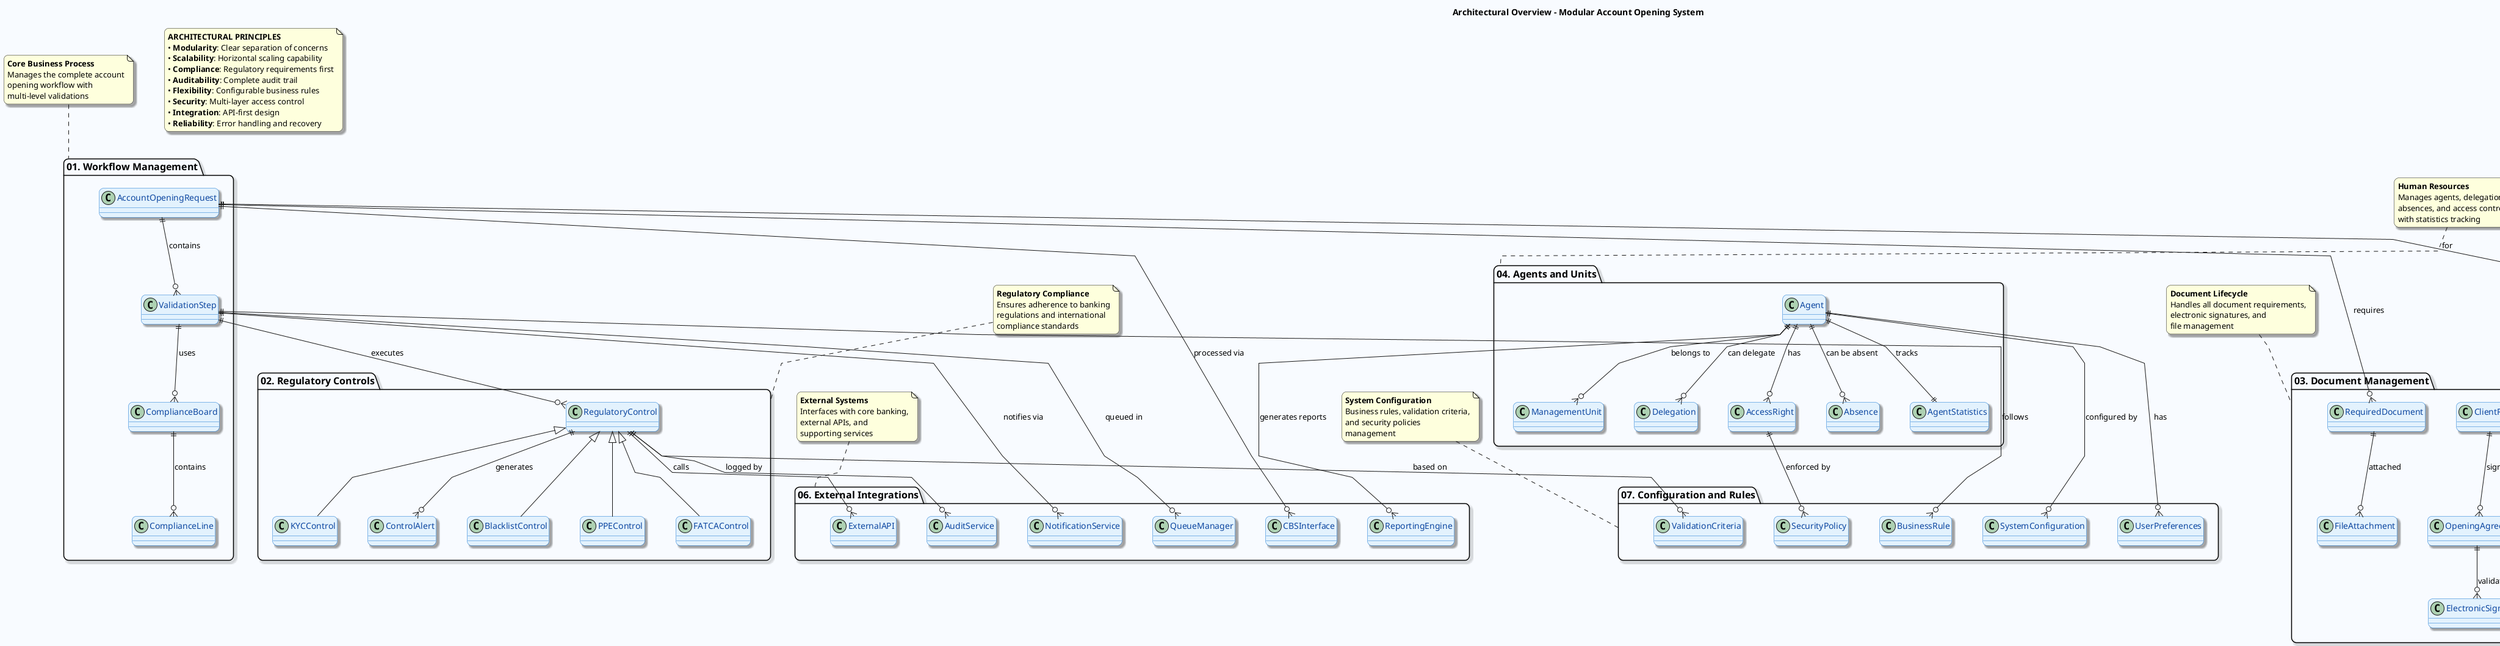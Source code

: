 @startuml ArchitecturalOverview
skinparam linetype polyline
skinparam backgroundColor #F8FBFF
skinparam classBorderColor #1976D2
skinparam classFontColor #0D47A1
skinparam classBackgroundColor #E3F2FD
skinparam classFontSize 14
skinparam packageFontSize 16
skinparam shadowing true
skinparam roundCorner 15
skinparam nodesep 50
skinparam ranksep 40

title Architectural Overview - Modular Account Opening System

package "01. Workflow Management" as Workflow {
  class AccountOpeningRequest
  class ValidationStep  
  class ComplianceBoard
  class ComplianceLine
}

package "02. Regulatory Controls" as Controls {
  class RegulatoryControl
  class BlacklistControl
  class PPEControl
  class FATCAControl
  class KYCControl
  class ControlAlert
}

package "03. Document Management" as Documents {
  class RequiredDocument
  class ClientRecord
  class OpeningAgreement
  class ElectronicSignature
  class FileAttachment
}

package "04. Agents and Units" as Agents {
  class Agent
  class ManagementUnit
  class Delegation
  class Absence
  class AccessRight
  class AgentStatistics
}

package "05. Client and Data" as Client {
  class PotentialClient
  class PersonalData
  class ProfessionalData
  class Address
  class ContactInfo
  class IdentityDocument
}

package "06. External Integrations" as Integration {
  class CBSInterface
  class ExternalAPI
  class NotificationService
  class AuditService
  class ReportingEngine
  class QueueManager
}

package "07. Configuration and Rules" as Config {
  class BusinessRule
  class ValidationCriteria
  class SystemConfiguration
  class UserPreferences
  class SecurityPolicy
}

' === MAIN RELATIONSHIPS ===

' Workflow connections
AccountOpeningRequest ||--o{ ValidationStep : "contains"
ValidationStep ||--o{ ComplianceBoard : "uses"
ComplianceBoard ||--o{ ComplianceLine : "contains"

' Control relationships
ValidationStep ||--o{ RegulatoryControl : "executes"
RegulatoryControl <|-- BlacklistControl
RegulatoryControl <|-- PPEControl
RegulatoryControl <|-- FATCAControl
RegulatoryControl <|-- KYCControl
RegulatoryControl ||--o{ ControlAlert : "generates"

' Document management
AccountOpeningRequest ||--o{ RequiredDocument : "requires"
PotentialClient ||--|| ClientRecord : "has"
ClientRecord ||--o{ OpeningAgreement : "signs"
OpeningAgreement ||--o{ ElectronicSignature : "validated by"
RequiredDocument ||--o{ FileAttachment : "attached"

' Agent and delegation system
Agent ||--o{ ManagementUnit : "belongs to"
Agent ||--o{ Delegation : "can delegate"
Agent ||--o{ Absence : "can be absent"
Agent ||--o{ AccessRight : "has"
Agent ||--|| AgentStatistics : "tracks"

' Client data relationships
AccountOpeningRequest ||--|| PotentialClient : "for"
PotentialClient ||--|| PersonalData : "has"
PotentialClient ||--o{ ProfessionalData : "may have"
PotentialClient ||--o{ Address : "resides at"
PotentialClient ||--o{ ContactInfo : "contacted via"
PotentialClient ||--o{ IdentityDocument : "identified by"

' External integrations
AccountOpeningRequest ||--o{ CBSInterface : "processed via"
RegulatoryControl ||--o{ ExternalAPI : "calls"
ValidationStep ||--o{ NotificationService : "notifies via"
RegulatoryControl ||--o{ AuditService : "logged by"
Agent ||--o{ ReportingEngine : "generates reports"
ValidationStep ||--o{ QueueManager : "queued in"

' Configuration relationships
ValidationStep ||--o{ BusinessRule : "follows"
RegulatoryControl ||--o{ ValidationCriteria : "based on"
Agent ||--o{ SystemConfiguration : "configured by"
Agent ||--o{ UserPreferences : "has"
AccessRight ||--o{ SecurityPolicy : "enforced by"

' === ARCHITECTURAL NOTES ===

note top of Workflow : **Core Business Process**\nManages the complete account\nopening workflow with\nmulti-level validations

note top of Controls : **Regulatory Compliance**\nEnsures adherence to banking\nregulations and international\ncompliance standards

note top of Documents : **Document Lifecycle**\nHandles all document requirements,\nelectronic signatures, and\nfile management

note top of Agents : **Human Resources**\nManages agents, delegations,\nabsences, and access controls\nwith statistics tracking

note top of Client : **Customer Data Model**\nComprehensive client information\nmanagement with multiple\ndata categories

note top of Integration : **External Systems**\nInterfaces with core banking,\nexternal APIs, and\nsupporting services

note top of Config : **System Configuration**\nBusiness rules, validation criteria,\nand security policies\nmanagement

' === ARCHITECTURAL PRINCIPLES ===

note as ArchPrinciples
**ARCHITECTURAL PRINCIPLES**
• **Modularity**: Clear separation of concerns
• **Scalability**: Horizontal scaling capability  
• **Compliance**: Regulatory requirements first
• **Auditability**: Complete audit trail
• **Flexibility**: Configurable business rules
• **Security**: Multi-layer access control
• **Integration**: API-first design
• **Reliability**: Error handling and recovery
end note

@enduml
